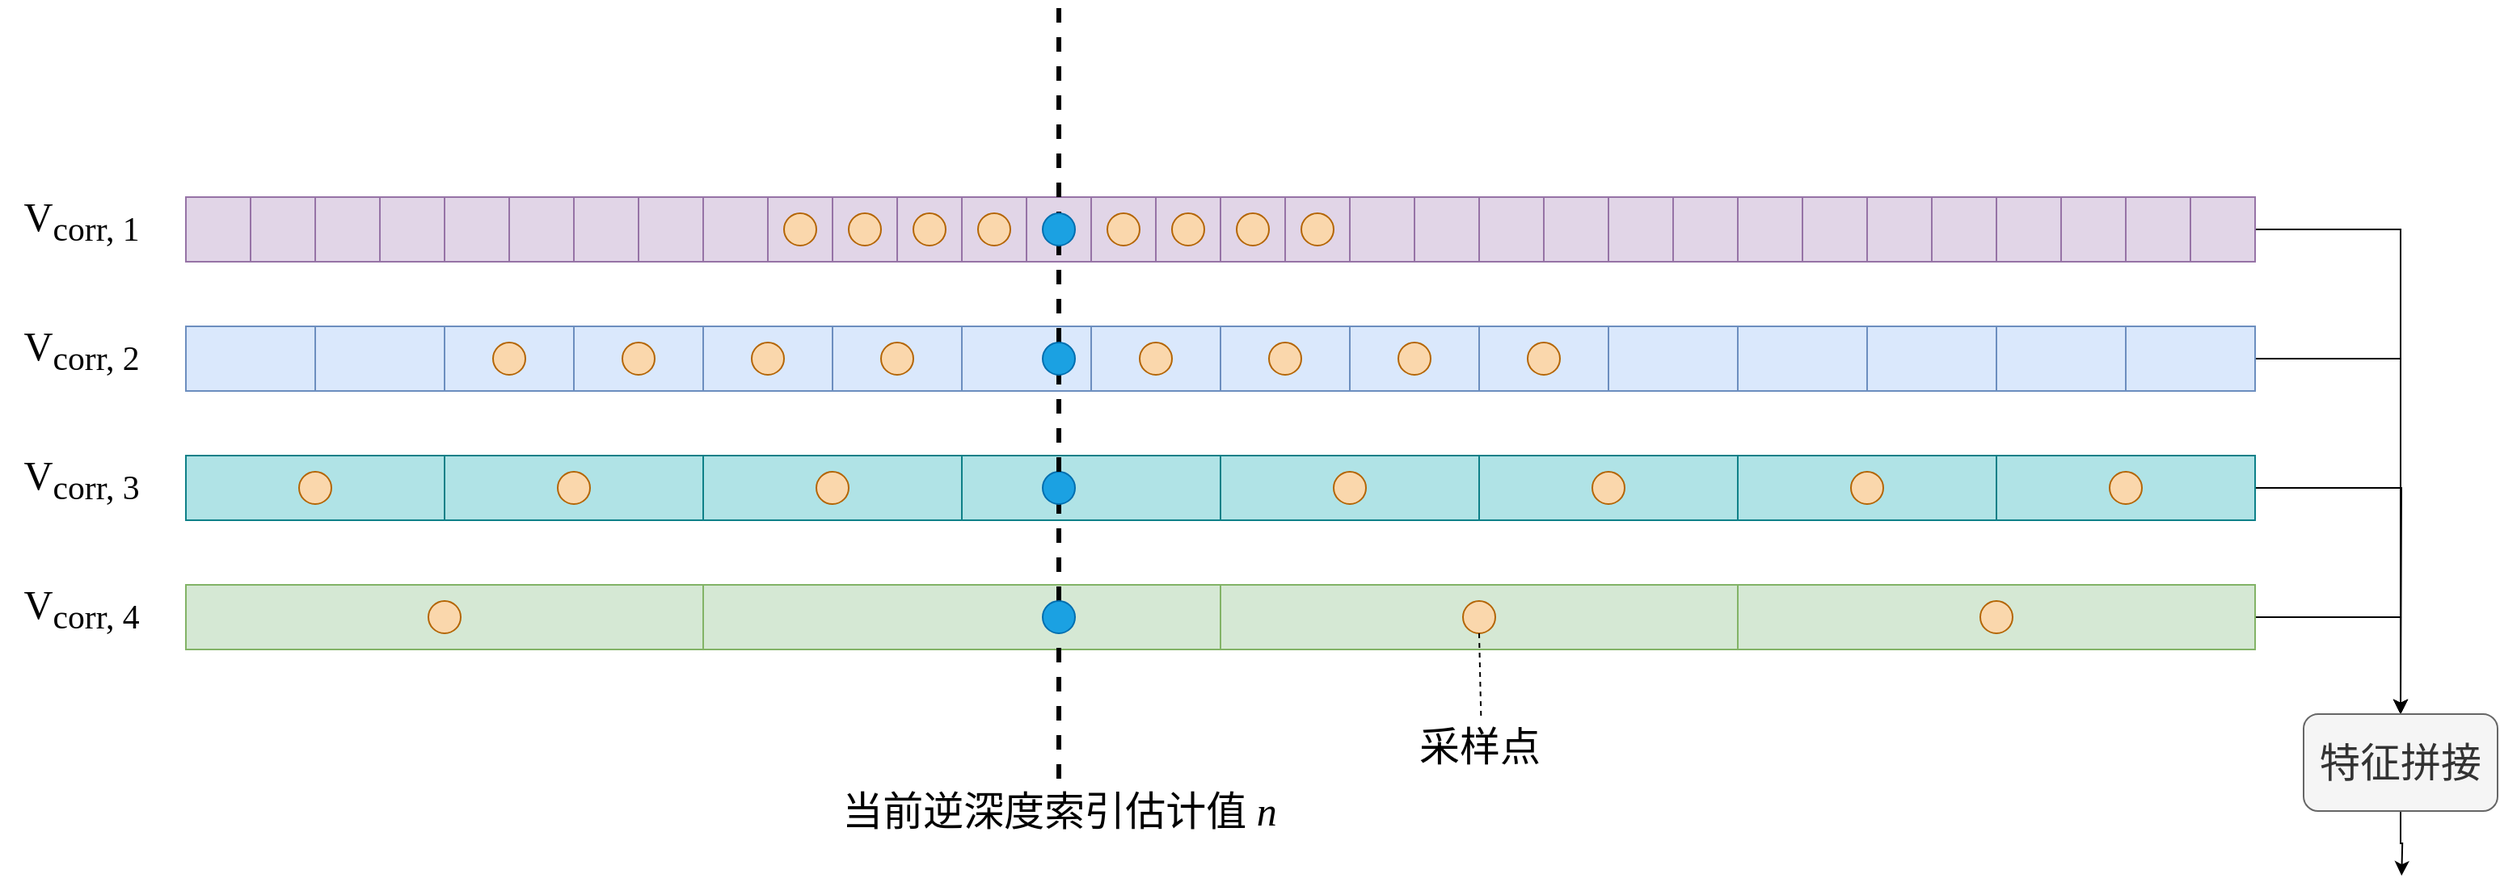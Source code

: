 <mxfile version="26.1.1">
  <diagram name="第 1 页" id="7dozvBvQt8dywPDQcPjt">
    <mxGraphModel dx="2377" dy="1315" grid="1" gridSize="10" guides="1" tooltips="1" connect="1" arrows="1" fold="1" page="1" pageScale="1" pageWidth="1600" pageHeight="900" math="0" shadow="0">
      <root>
        <mxCell id="0" />
        <mxCell id="1" parent="0" />
        <mxCell id="7EEdeznbNVHkcVCXxvmR-1" value="" style="rounded=0;whiteSpace=wrap;html=1;fillColor=#e1d5e7;strokeColor=#9673a6;" parent="1" vertex="1">
          <mxGeometry x="460" y="160" width="40" height="40" as="geometry" />
        </mxCell>
        <mxCell id="7EEdeznbNVHkcVCXxvmR-2" value="" style="rounded=0;whiteSpace=wrap;html=1;fillColor=#e1d5e7;strokeColor=#9673a6;" parent="1" vertex="1">
          <mxGeometry x="500" y="160" width="40" height="40" as="geometry" />
        </mxCell>
        <mxCell id="7EEdeznbNVHkcVCXxvmR-3" value="" style="rounded=0;whiteSpace=wrap;html=1;fillColor=#e1d5e7;strokeColor=#9673a6;" parent="1" vertex="1">
          <mxGeometry x="540" y="160" width="40" height="40" as="geometry" />
        </mxCell>
        <mxCell id="7EEdeznbNVHkcVCXxvmR-4" value="" style="rounded=0;whiteSpace=wrap;html=1;fillColor=#e1d5e7;strokeColor=#9673a6;" parent="1" vertex="1">
          <mxGeometry x="580" y="160" width="40" height="40" as="geometry" />
        </mxCell>
        <mxCell id="7EEdeznbNVHkcVCXxvmR-5" value="" style="rounded=0;whiteSpace=wrap;html=1;fillColor=#e1d5e7;strokeColor=#9673a6;" parent="1" vertex="1">
          <mxGeometry x="620" y="160" width="40" height="40" as="geometry" />
        </mxCell>
        <mxCell id="7EEdeznbNVHkcVCXxvmR-6" value="" style="rounded=0;whiteSpace=wrap;html=1;fillColor=#e1d5e7;strokeColor=#9673a6;" parent="1" vertex="1">
          <mxGeometry x="660" y="160" width="40" height="40" as="geometry" />
        </mxCell>
        <mxCell id="7EEdeznbNVHkcVCXxvmR-7" value="" style="rounded=0;whiteSpace=wrap;html=1;fillColor=#e1d5e7;strokeColor=#9673a6;" parent="1" vertex="1">
          <mxGeometry x="700" y="160" width="40" height="40" as="geometry" />
        </mxCell>
        <mxCell id="7EEdeznbNVHkcVCXxvmR-8" value="" style="rounded=0;whiteSpace=wrap;html=1;fillColor=#e1d5e7;strokeColor=#9673a6;" parent="1" vertex="1">
          <mxGeometry x="740" y="160" width="40" height="40" as="geometry" />
        </mxCell>
        <mxCell id="7EEdeznbNVHkcVCXxvmR-9" value="" style="rounded=0;whiteSpace=wrap;html=1;fillColor=#dae8fc;strokeColor=#6c8ebf;" parent="1" vertex="1">
          <mxGeometry x="140" y="240" width="80" height="40" as="geometry" />
        </mxCell>
        <mxCell id="7EEdeznbNVHkcVCXxvmR-10" value="" style="rounded=0;whiteSpace=wrap;html=1;fillColor=#e1d5e7;strokeColor=#9673a6;" parent="1" vertex="1">
          <mxGeometry x="780" y="160" width="40" height="40" as="geometry" />
        </mxCell>
        <mxCell id="7EEdeznbNVHkcVCXxvmR-11" value="" style="rounded=0;whiteSpace=wrap;html=1;fillColor=#e1d5e7;strokeColor=#9673a6;" parent="1" vertex="1">
          <mxGeometry x="820" y="160" width="40" height="40" as="geometry" />
        </mxCell>
        <mxCell id="7EEdeznbNVHkcVCXxvmR-12" value="" style="rounded=0;whiteSpace=wrap;html=1;fillColor=#e1d5e7;strokeColor=#9673a6;" parent="1" vertex="1">
          <mxGeometry x="860" y="160" width="40" height="40" as="geometry" />
        </mxCell>
        <mxCell id="7EEdeznbNVHkcVCXxvmR-13" value="" style="rounded=0;whiteSpace=wrap;html=1;fillColor=#e1d5e7;strokeColor=#9673a6;" parent="1" vertex="1">
          <mxGeometry x="900" y="160" width="40" height="40" as="geometry" />
        </mxCell>
        <mxCell id="7EEdeznbNVHkcVCXxvmR-14" value="" style="rounded=0;whiteSpace=wrap;html=1;fillColor=#e1d5e7;strokeColor=#9673a6;" parent="1" vertex="1">
          <mxGeometry x="940" y="160" width="40" height="40" as="geometry" />
        </mxCell>
        <mxCell id="7EEdeznbNVHkcVCXxvmR-15" value="" style="rounded=0;whiteSpace=wrap;html=1;fillColor=#e1d5e7;strokeColor=#9673a6;" parent="1" vertex="1">
          <mxGeometry x="980" y="160" width="40" height="40" as="geometry" />
        </mxCell>
        <mxCell id="7EEdeznbNVHkcVCXxvmR-16" value="" style="rounded=0;whiteSpace=wrap;html=1;fillColor=#e1d5e7;strokeColor=#9673a6;" parent="1" vertex="1">
          <mxGeometry x="1020" y="160" width="40" height="40" as="geometry" />
        </mxCell>
        <mxCell id="7EEdeznbNVHkcVCXxvmR-17" value="" style="rounded=0;whiteSpace=wrap;html=1;fillColor=#e1d5e7;strokeColor=#9673a6;" parent="1" vertex="1">
          <mxGeometry x="1060" y="160" width="40" height="40" as="geometry" />
        </mxCell>
        <mxCell id="7EEdeznbNVHkcVCXxvmR-18" value="" style="rounded=0;whiteSpace=wrap;html=1;fillColor=#e1d5e7;strokeColor=#9673a6;" parent="1" vertex="1">
          <mxGeometry x="140" y="160" width="40" height="40" as="geometry" />
        </mxCell>
        <mxCell id="7EEdeznbNVHkcVCXxvmR-19" value="" style="rounded=0;whiteSpace=wrap;html=1;fillColor=#e1d5e7;strokeColor=#9673a6;" parent="1" vertex="1">
          <mxGeometry x="180" y="160" width="40" height="40" as="geometry" />
        </mxCell>
        <mxCell id="7EEdeznbNVHkcVCXxvmR-20" value="" style="rounded=0;whiteSpace=wrap;html=1;fillColor=#e1d5e7;strokeColor=#9673a6;" parent="1" vertex="1">
          <mxGeometry x="220" y="160" width="40" height="40" as="geometry" />
        </mxCell>
        <mxCell id="7EEdeznbNVHkcVCXxvmR-21" value="" style="rounded=0;whiteSpace=wrap;html=1;fillColor=#e1d5e7;strokeColor=#9673a6;" parent="1" vertex="1">
          <mxGeometry x="260" y="160" width="40" height="40" as="geometry" />
        </mxCell>
        <mxCell id="7EEdeznbNVHkcVCXxvmR-22" value="" style="rounded=0;whiteSpace=wrap;html=1;fillColor=#e1d5e7;strokeColor=#9673a6;" parent="1" vertex="1">
          <mxGeometry x="300" y="160" width="40" height="40" as="geometry" />
        </mxCell>
        <mxCell id="7EEdeznbNVHkcVCXxvmR-23" value="" style="rounded=0;whiteSpace=wrap;html=1;fillColor=#e1d5e7;strokeColor=#9673a6;" parent="1" vertex="1">
          <mxGeometry x="340" y="160" width="40" height="40" as="geometry" />
        </mxCell>
        <mxCell id="7EEdeznbNVHkcVCXxvmR-24" value="" style="rounded=0;whiteSpace=wrap;html=1;fillColor=#e1d5e7;strokeColor=#9673a6;" parent="1" vertex="1">
          <mxGeometry x="380" y="160" width="40" height="40" as="geometry" />
        </mxCell>
        <mxCell id="7EEdeznbNVHkcVCXxvmR-25" value="" style="rounded=0;whiteSpace=wrap;html=1;fillColor=#e1d5e7;strokeColor=#9673a6;" parent="1" vertex="1">
          <mxGeometry x="420" y="160" width="40" height="40" as="geometry" />
        </mxCell>
        <mxCell id="7EEdeznbNVHkcVCXxvmR-26" value="" style="rounded=0;whiteSpace=wrap;html=1;fillColor=#dae8fc;strokeColor=#6c8ebf;" parent="1" vertex="1">
          <mxGeometry x="220" y="240" width="80" height="40" as="geometry" />
        </mxCell>
        <mxCell id="7EEdeznbNVHkcVCXxvmR-29" value="" style="rounded=0;whiteSpace=wrap;html=1;fillColor=#dae8fc;strokeColor=#6c8ebf;" parent="1" vertex="1">
          <mxGeometry x="300" y="240" width="80" height="40" as="geometry" />
        </mxCell>
        <mxCell id="7EEdeznbNVHkcVCXxvmR-30" value="" style="rounded=0;whiteSpace=wrap;html=1;fillColor=#dae8fc;strokeColor=#6c8ebf;" parent="1" vertex="1">
          <mxGeometry x="380" y="240" width="80" height="40" as="geometry" />
        </mxCell>
        <mxCell id="7EEdeznbNVHkcVCXxvmR-31" value="" style="rounded=0;whiteSpace=wrap;html=1;fillColor=#dae8fc;strokeColor=#6c8ebf;" parent="1" vertex="1">
          <mxGeometry x="460" y="240" width="80" height="40" as="geometry" />
        </mxCell>
        <mxCell id="7EEdeznbNVHkcVCXxvmR-32" value="" style="rounded=0;whiteSpace=wrap;html=1;fillColor=#dae8fc;strokeColor=#6c8ebf;" parent="1" vertex="1">
          <mxGeometry x="540" y="240" width="80" height="40" as="geometry" />
        </mxCell>
        <mxCell id="7EEdeznbNVHkcVCXxvmR-33" value="" style="rounded=0;whiteSpace=wrap;html=1;fillColor=#dae8fc;strokeColor=#6c8ebf;" parent="1" vertex="1">
          <mxGeometry x="620" y="240" width="80" height="40" as="geometry" />
        </mxCell>
        <mxCell id="7EEdeznbNVHkcVCXxvmR-34" value="" style="rounded=0;whiteSpace=wrap;html=1;fillColor=#dae8fc;strokeColor=#6c8ebf;" parent="1" vertex="1">
          <mxGeometry x="700" y="240" width="80" height="40" as="geometry" />
        </mxCell>
        <mxCell id="7EEdeznbNVHkcVCXxvmR-35" value="" style="rounded=0;whiteSpace=wrap;html=1;fillColor=#dae8fc;strokeColor=#6c8ebf;" parent="1" vertex="1">
          <mxGeometry x="780" y="240" width="80" height="40" as="geometry" />
        </mxCell>
        <mxCell id="7EEdeznbNVHkcVCXxvmR-36" value="" style="rounded=0;whiteSpace=wrap;html=1;fillColor=#dae8fc;strokeColor=#6c8ebf;" parent="1" vertex="1">
          <mxGeometry x="860" y="240" width="80" height="40" as="geometry" />
        </mxCell>
        <mxCell id="7EEdeznbNVHkcVCXxvmR-37" value="" style="rounded=0;whiteSpace=wrap;html=1;fillColor=#dae8fc;strokeColor=#6c8ebf;" parent="1" vertex="1">
          <mxGeometry x="940" y="240" width="80" height="40" as="geometry" />
        </mxCell>
        <mxCell id="7EEdeznbNVHkcVCXxvmR-38" value="" style="rounded=0;whiteSpace=wrap;html=1;fillColor=#dae8fc;strokeColor=#6c8ebf;" parent="1" vertex="1">
          <mxGeometry x="1020" y="240" width="80" height="40" as="geometry" />
        </mxCell>
        <mxCell id="7EEdeznbNVHkcVCXxvmR-39" value="" style="rounded=0;whiteSpace=wrap;html=1;fillColor=#b0e3e6;strokeColor=#0e8088;" parent="1" vertex="1">
          <mxGeometry x="140" y="320" width="160" height="40" as="geometry" />
        </mxCell>
        <mxCell id="7EEdeznbNVHkcVCXxvmR-40" value="" style="rounded=0;whiteSpace=wrap;html=1;fillColor=#b0e3e6;strokeColor=#0e8088;" parent="1" vertex="1">
          <mxGeometry x="300" y="320" width="160" height="40" as="geometry" />
        </mxCell>
        <mxCell id="7EEdeznbNVHkcVCXxvmR-41" value="" style="rounded=0;whiteSpace=wrap;html=1;fillColor=#b0e3e6;strokeColor=#0e8088;" parent="1" vertex="1">
          <mxGeometry x="460" y="320" width="160" height="40" as="geometry" />
        </mxCell>
        <mxCell id="7EEdeznbNVHkcVCXxvmR-42" value="" style="rounded=0;whiteSpace=wrap;html=1;fillColor=#b0e3e6;strokeColor=#0e8088;" parent="1" vertex="1">
          <mxGeometry x="620" y="320" width="160" height="40" as="geometry" />
        </mxCell>
        <mxCell id="7EEdeznbNVHkcVCXxvmR-43" value="" style="rounded=0;whiteSpace=wrap;html=1;fillColor=#b0e3e6;strokeColor=#0e8088;" parent="1" vertex="1">
          <mxGeometry x="780" y="320" width="160" height="40" as="geometry" />
        </mxCell>
        <mxCell id="7EEdeznbNVHkcVCXxvmR-44" value="" style="rounded=0;whiteSpace=wrap;html=1;fillColor=#b0e3e6;strokeColor=#0e8088;" parent="1" vertex="1">
          <mxGeometry x="940" y="320" width="160" height="40" as="geometry" />
        </mxCell>
        <mxCell id="7EEdeznbNVHkcVCXxvmR-45" value="" style="rounded=0;whiteSpace=wrap;html=1;fillColor=#e1d5e7;strokeColor=#9673a6;" parent="1" vertex="1">
          <mxGeometry x="1100" y="160" width="40" height="40" as="geometry" />
        </mxCell>
        <mxCell id="7EEdeznbNVHkcVCXxvmR-46" value="" style="rounded=0;whiteSpace=wrap;html=1;fillColor=#e1d5e7;strokeColor=#9673a6;" parent="1" vertex="1">
          <mxGeometry x="1140" y="160" width="40" height="40" as="geometry" />
        </mxCell>
        <mxCell id="7EEdeznbNVHkcVCXxvmR-47" value="" style="rounded=0;whiteSpace=wrap;html=1;fillColor=#e1d5e7;strokeColor=#9673a6;" parent="1" vertex="1">
          <mxGeometry x="1180" y="160" width="40" height="40" as="geometry" />
        </mxCell>
        <mxCell id="7EEdeznbNVHkcVCXxvmR-48" value="" style="rounded=0;whiteSpace=wrap;html=1;fillColor=#e1d5e7;strokeColor=#9673a6;" parent="1" vertex="1">
          <mxGeometry x="1220" y="160" width="40" height="40" as="geometry" />
        </mxCell>
        <mxCell id="7EEdeznbNVHkcVCXxvmR-49" value="" style="rounded=0;whiteSpace=wrap;html=1;fillColor=#dae8fc;strokeColor=#6c8ebf;" parent="1" vertex="1">
          <mxGeometry x="1100" y="240" width="80" height="40" as="geometry" />
        </mxCell>
        <mxCell id="7EEdeznbNVHkcVCXxvmR-50" value="" style="rounded=0;whiteSpace=wrap;html=1;fillColor=#dae8fc;strokeColor=#6c8ebf;" parent="1" vertex="1">
          <mxGeometry x="1180" y="240" width="80" height="40" as="geometry" />
        </mxCell>
        <mxCell id="7EEdeznbNVHkcVCXxvmR-51" value="" style="rounded=0;whiteSpace=wrap;html=1;fillColor=#b0e3e6;strokeColor=#0e8088;" parent="1" vertex="1">
          <mxGeometry x="1100" y="320" width="160" height="40" as="geometry" />
        </mxCell>
        <mxCell id="7EEdeznbNVHkcVCXxvmR-52" value="" style="rounded=0;whiteSpace=wrap;html=1;fillColor=#d5e8d4;strokeColor=#82b366;" parent="1" vertex="1">
          <mxGeometry x="140" y="400" width="320" height="40" as="geometry" />
        </mxCell>
        <mxCell id="7EEdeznbNVHkcVCXxvmR-54" value="" style="rounded=0;whiteSpace=wrap;html=1;fillColor=#d5e8d4;strokeColor=#82b366;" parent="1" vertex="1">
          <mxGeometry x="460" y="400" width="320" height="40" as="geometry" />
        </mxCell>
        <mxCell id="7EEdeznbNVHkcVCXxvmR-55" value="" style="rounded=0;whiteSpace=wrap;html=1;fillColor=#d5e8d4;strokeColor=#82b366;" parent="1" vertex="1">
          <mxGeometry x="780" y="400" width="320" height="40" as="geometry" />
        </mxCell>
        <mxCell id="7EEdeznbNVHkcVCXxvmR-105" style="edgeStyle=orthogonalEdgeStyle;rounded=0;orthogonalLoop=1;jettySize=auto;html=1;entryX=0.5;entryY=0;entryDx=0;entryDy=0;" parent="1" source="7EEdeznbNVHkcVCXxvmR-56" target="7EEdeznbNVHkcVCXxvmR-104" edge="1">
          <mxGeometry relative="1" as="geometry" />
        </mxCell>
        <mxCell id="7EEdeznbNVHkcVCXxvmR-56" value="" style="rounded=0;whiteSpace=wrap;html=1;fillColor=#d5e8d4;strokeColor=#82b366;" parent="1" vertex="1">
          <mxGeometry x="1100" y="400" width="320" height="40" as="geometry" />
        </mxCell>
        <mxCell id="7EEdeznbNVHkcVCXxvmR-106" style="edgeStyle=orthogonalEdgeStyle;rounded=0;orthogonalLoop=1;jettySize=auto;html=1;exitX=1;exitY=0.5;exitDx=0;exitDy=0;" parent="1" source="7EEdeznbNVHkcVCXxvmR-57" edge="1">
          <mxGeometry relative="1" as="geometry">
            <mxPoint x="1510.0" y="480.0" as="targetPoint" />
          </mxGeometry>
        </mxCell>
        <mxCell id="7EEdeznbNVHkcVCXxvmR-57" value="" style="rounded=0;whiteSpace=wrap;html=1;fillColor=#b0e3e6;strokeColor=#0e8088;" parent="1" vertex="1">
          <mxGeometry x="1260" y="320" width="160" height="40" as="geometry" />
        </mxCell>
        <mxCell id="7EEdeznbNVHkcVCXxvmR-58" value="" style="rounded=0;whiteSpace=wrap;html=1;fillColor=#dae8fc;strokeColor=#6c8ebf;" parent="1" vertex="1">
          <mxGeometry x="1260" y="240" width="80" height="40" as="geometry" />
        </mxCell>
        <mxCell id="7EEdeznbNVHkcVCXxvmR-107" style="edgeStyle=orthogonalEdgeStyle;rounded=0;orthogonalLoop=1;jettySize=auto;html=1;exitX=1;exitY=0.5;exitDx=0;exitDy=0;entryX=0.5;entryY=0;entryDx=0;entryDy=0;" parent="1" source="7EEdeznbNVHkcVCXxvmR-59" target="7EEdeznbNVHkcVCXxvmR-104" edge="1">
          <mxGeometry relative="1" as="geometry" />
        </mxCell>
        <mxCell id="7EEdeznbNVHkcVCXxvmR-59" value="" style="rounded=0;whiteSpace=wrap;html=1;fillColor=#dae8fc;strokeColor=#6c8ebf;" parent="1" vertex="1">
          <mxGeometry x="1340" y="240" width="80" height="40" as="geometry" />
        </mxCell>
        <mxCell id="7EEdeznbNVHkcVCXxvmR-60" value="" style="rounded=0;whiteSpace=wrap;html=1;fillColor=#e1d5e7;strokeColor=#9673a6;" parent="1" vertex="1">
          <mxGeometry x="1260" y="160" width="40" height="40" as="geometry" />
        </mxCell>
        <mxCell id="7EEdeznbNVHkcVCXxvmR-61" value="" style="rounded=0;whiteSpace=wrap;html=1;fillColor=#e1d5e7;strokeColor=#9673a6;" parent="1" vertex="1">
          <mxGeometry x="1300" y="160" width="40" height="40" as="geometry" />
        </mxCell>
        <mxCell id="7EEdeznbNVHkcVCXxvmR-62" value="" style="rounded=0;whiteSpace=wrap;html=1;fillColor=#e1d5e7;strokeColor=#9673a6;" parent="1" vertex="1">
          <mxGeometry x="1340" y="160" width="40" height="40" as="geometry" />
        </mxCell>
        <mxCell id="7EEdeznbNVHkcVCXxvmR-108" style="edgeStyle=orthogonalEdgeStyle;rounded=0;orthogonalLoop=1;jettySize=auto;html=1;" parent="1" source="7EEdeznbNVHkcVCXxvmR-63" target="7EEdeznbNVHkcVCXxvmR-104" edge="1">
          <mxGeometry relative="1" as="geometry" />
        </mxCell>
        <mxCell id="7EEdeznbNVHkcVCXxvmR-63" value="" style="rounded=0;whiteSpace=wrap;html=1;fillColor=#e1d5e7;strokeColor=#9673a6;" parent="1" vertex="1">
          <mxGeometry x="1380" y="160" width="40" height="40" as="geometry" />
        </mxCell>
        <mxCell id="7EEdeznbNVHkcVCXxvmR-65" value="" style="ellipse;whiteSpace=wrap;html=1;aspect=fixed;fillColor=#fad7ac;strokeColor=#b46504;" parent="1" vertex="1">
          <mxGeometry x="710" y="170" width="20" height="20" as="geometry" />
        </mxCell>
        <mxCell id="7EEdeznbNVHkcVCXxvmR-66" value="" style="ellipse;whiteSpace=wrap;html=1;aspect=fixed;fillColor=#fad7ac;strokeColor=#b46504;" parent="1" vertex="1">
          <mxGeometry x="750" y="170" width="20" height="20" as="geometry" />
        </mxCell>
        <mxCell id="7EEdeznbNVHkcVCXxvmR-67" value="" style="ellipse;whiteSpace=wrap;html=1;aspect=fixed;fillColor=#fad7ac;strokeColor=#b46504;" parent="1" vertex="1">
          <mxGeometry x="790" y="170" width="20" height="20" as="geometry" />
        </mxCell>
        <mxCell id="7EEdeznbNVHkcVCXxvmR-68" value="" style="ellipse;whiteSpace=wrap;html=1;aspect=fixed;fillColor=#fad7ac;strokeColor=#b46504;" parent="1" vertex="1">
          <mxGeometry x="830" y="170" width="20" height="20" as="geometry" />
        </mxCell>
        <mxCell id="7EEdeznbNVHkcVCXxvmR-69" value="" style="ellipse;whiteSpace=wrap;html=1;aspect=fixed;fillColor=#fad7ac;strokeColor=#b46504;" parent="1" vertex="1">
          <mxGeometry x="630" y="170" width="20" height="20" as="geometry" />
        </mxCell>
        <mxCell id="7EEdeznbNVHkcVCXxvmR-70" value="" style="ellipse;whiteSpace=wrap;html=1;aspect=fixed;fillColor=#fad7ac;strokeColor=#b46504;" parent="1" vertex="1">
          <mxGeometry x="590" y="170" width="20" height="20" as="geometry" />
        </mxCell>
        <mxCell id="7EEdeznbNVHkcVCXxvmR-71" value="" style="ellipse;whiteSpace=wrap;html=1;aspect=fixed;fillColor=#fad7ac;strokeColor=#b46504;" parent="1" vertex="1">
          <mxGeometry x="550" y="170" width="20" height="20" as="geometry" />
        </mxCell>
        <mxCell id="7EEdeznbNVHkcVCXxvmR-72" value="" style="ellipse;whiteSpace=wrap;html=1;aspect=fixed;fillColor=#fad7ac;strokeColor=#b46504;" parent="1" vertex="1">
          <mxGeometry x="510" y="170" width="20" height="20" as="geometry" />
        </mxCell>
        <mxCell id="7EEdeznbNVHkcVCXxvmR-73" value="" style="endArrow=none;dashed=1;html=1;rounded=0;strokeWidth=3;" parent="1" source="7EEdeznbNVHkcVCXxvmR-74" edge="1">
          <mxGeometry width="50" height="50" relative="1" as="geometry">
            <mxPoint x="680" y="520" as="sourcePoint" />
            <mxPoint x="680" y="40" as="targetPoint" />
          </mxGeometry>
        </mxCell>
        <mxCell id="7EEdeznbNVHkcVCXxvmR-64" value="" style="ellipse;whiteSpace=wrap;html=1;aspect=fixed;fillColor=#1ba1e2;strokeColor=#006EAF;fontColor=#ffffff;" parent="1" vertex="1">
          <mxGeometry x="670" y="170" width="20" height="20" as="geometry" />
        </mxCell>
        <mxCell id="7EEdeznbNVHkcVCXxvmR-76" value="" style="endArrow=none;dashed=1;html=1;rounded=0;strokeWidth=3;" parent="1" source="7EEdeznbNVHkcVCXxvmR-77" target="7EEdeznbNVHkcVCXxvmR-75" edge="1">
          <mxGeometry width="50" height="50" relative="1" as="geometry">
            <mxPoint x="680" y="520" as="sourcePoint" />
            <mxPoint x="680" y="40" as="targetPoint" />
          </mxGeometry>
        </mxCell>
        <mxCell id="7EEdeznbNVHkcVCXxvmR-75" value="" style="ellipse;whiteSpace=wrap;html=1;aspect=fixed;fillColor=#1ba1e2;strokeColor=#006EAF;fontColor=#ffffff;" parent="1" vertex="1">
          <mxGeometry x="670" y="330" width="20" height="20" as="geometry" />
        </mxCell>
        <mxCell id="7EEdeznbNVHkcVCXxvmR-78" value="" style="endArrow=none;dashed=1;html=1;rounded=0;strokeWidth=3;" parent="1" target="7EEdeznbNVHkcVCXxvmR-77" edge="1">
          <mxGeometry width="50" height="50" relative="1" as="geometry">
            <mxPoint x="680" y="520" as="sourcePoint" />
            <mxPoint x="680" y="350" as="targetPoint" />
          </mxGeometry>
        </mxCell>
        <mxCell id="7EEdeznbNVHkcVCXxvmR-77" value="" style="ellipse;whiteSpace=wrap;html=1;aspect=fixed;fillColor=#1ba1e2;strokeColor=#006EAF;fontColor=#ffffff;" parent="1" vertex="1">
          <mxGeometry x="670" y="410" width="20" height="20" as="geometry" />
        </mxCell>
        <mxCell id="7EEdeznbNVHkcVCXxvmR-79" value="" style="endArrow=none;dashed=1;html=1;rounded=0;strokeWidth=3;" parent="1" source="7EEdeznbNVHkcVCXxvmR-75" target="7EEdeznbNVHkcVCXxvmR-74" edge="1">
          <mxGeometry width="50" height="50" relative="1" as="geometry">
            <mxPoint x="680" y="330" as="sourcePoint" />
            <mxPoint x="680" y="40" as="targetPoint" />
          </mxGeometry>
        </mxCell>
        <mxCell id="7EEdeznbNVHkcVCXxvmR-74" value="" style="ellipse;whiteSpace=wrap;html=1;aspect=fixed;fillColor=#1ba1e2;strokeColor=#006EAF;fontColor=#ffffff;" parent="1" vertex="1">
          <mxGeometry x="670" y="250" width="20" height="20" as="geometry" />
        </mxCell>
        <mxCell id="7EEdeznbNVHkcVCXxvmR-80" value="" style="ellipse;whiteSpace=wrap;html=1;aspect=fixed;fillColor=#fad7ac;strokeColor=#b46504;" parent="1" vertex="1">
          <mxGeometry x="570" y="250" width="20" height="20" as="geometry" />
        </mxCell>
        <mxCell id="7EEdeznbNVHkcVCXxvmR-81" value="" style="ellipse;whiteSpace=wrap;html=1;aspect=fixed;fillColor=#fad7ac;strokeColor=#b46504;" parent="1" vertex="1">
          <mxGeometry x="490" y="250" width="20" height="20" as="geometry" />
        </mxCell>
        <mxCell id="7EEdeznbNVHkcVCXxvmR-82" value="" style="ellipse;whiteSpace=wrap;html=1;aspect=fixed;fillColor=#fad7ac;strokeColor=#b46504;" parent="1" vertex="1">
          <mxGeometry x="410" y="250" width="20" height="20" as="geometry" />
        </mxCell>
        <mxCell id="7EEdeznbNVHkcVCXxvmR-83" value="" style="ellipse;whiteSpace=wrap;html=1;aspect=fixed;fillColor=#fad7ac;strokeColor=#b46504;" parent="1" vertex="1">
          <mxGeometry x="330" y="250" width="20" height="20" as="geometry" />
        </mxCell>
        <mxCell id="7EEdeznbNVHkcVCXxvmR-84" value="" style="ellipse;whiteSpace=wrap;html=1;aspect=fixed;fillColor=#fad7ac;strokeColor=#b46504;" parent="1" vertex="1">
          <mxGeometry x="730" y="250" width="20" height="20" as="geometry" />
        </mxCell>
        <mxCell id="7EEdeznbNVHkcVCXxvmR-85" value="V&lt;sub&gt;corr, 1&lt;/sub&gt;" style="text;html=1;align=center;verticalAlign=middle;resizable=0;points=[];autosize=1;strokeColor=none;fillColor=none;fontFamily=Times New Roman;fontSize=25;" parent="1" vertex="1">
          <mxGeometry x="25" y="150" width="100" height="50" as="geometry" />
        </mxCell>
        <mxCell id="7EEdeznbNVHkcVCXxvmR-86" value="V&lt;sub&gt;corr, 2&lt;/sub&gt;" style="text;html=1;align=center;verticalAlign=middle;resizable=0;points=[];autosize=1;strokeColor=none;fillColor=none;fontFamily=Times New Roman;fontSize=25;" parent="1" vertex="1">
          <mxGeometry x="25" y="230" width="100" height="50" as="geometry" />
        </mxCell>
        <mxCell id="7EEdeznbNVHkcVCXxvmR-87" value="V&lt;sub&gt;corr, 3&lt;/sub&gt;" style="text;html=1;align=center;verticalAlign=middle;resizable=0;points=[];autosize=1;strokeColor=none;fillColor=none;fontFamily=Times New Roman;fontSize=25;" parent="1" vertex="1">
          <mxGeometry x="25" y="310" width="100" height="50" as="geometry" />
        </mxCell>
        <mxCell id="7EEdeznbNVHkcVCXxvmR-88" value="V&lt;sub&gt;corr, 4&lt;/sub&gt;" style="text;html=1;align=center;verticalAlign=middle;resizable=0;points=[];autosize=1;strokeColor=none;fillColor=none;fontFamily=Times New Roman;fontSize=25;" parent="1" vertex="1">
          <mxGeometry x="25" y="390" width="100" height="50" as="geometry" />
        </mxCell>
        <mxCell id="7EEdeznbNVHkcVCXxvmR-89" value="" style="ellipse;whiteSpace=wrap;html=1;aspect=fixed;fillColor=#fad7ac;strokeColor=#b46504;" parent="1" vertex="1">
          <mxGeometry x="810" y="250" width="20" height="20" as="geometry" />
        </mxCell>
        <mxCell id="7EEdeznbNVHkcVCXxvmR-90" value="" style="ellipse;whiteSpace=wrap;html=1;aspect=fixed;fillColor=#fad7ac;strokeColor=#b46504;" parent="1" vertex="1">
          <mxGeometry x="890" y="250" width="20" height="20" as="geometry" />
        </mxCell>
        <mxCell id="7EEdeznbNVHkcVCXxvmR-91" value="" style="ellipse;whiteSpace=wrap;html=1;aspect=fixed;fillColor=#fad7ac;strokeColor=#b46504;" parent="1" vertex="1">
          <mxGeometry x="970" y="250" width="20" height="20" as="geometry" />
        </mxCell>
        <mxCell id="7EEdeznbNVHkcVCXxvmR-92" value="" style="ellipse;whiteSpace=wrap;html=1;aspect=fixed;fillColor=#fad7ac;strokeColor=#b46504;" parent="1" vertex="1">
          <mxGeometry x="530" y="330" width="20" height="20" as="geometry" />
        </mxCell>
        <mxCell id="7EEdeznbNVHkcVCXxvmR-93" value="" style="ellipse;whiteSpace=wrap;html=1;aspect=fixed;fillColor=#fad7ac;strokeColor=#b46504;" parent="1" vertex="1">
          <mxGeometry x="370" y="330" width="20" height="20" as="geometry" />
        </mxCell>
        <mxCell id="7EEdeznbNVHkcVCXxvmR-94" value="" style="ellipse;whiteSpace=wrap;html=1;aspect=fixed;fillColor=#fad7ac;strokeColor=#b46504;" parent="1" vertex="1">
          <mxGeometry x="210" y="330" width="20" height="20" as="geometry" />
        </mxCell>
        <mxCell id="7EEdeznbNVHkcVCXxvmR-95" value="" style="ellipse;whiteSpace=wrap;html=1;aspect=fixed;fillColor=#fad7ac;strokeColor=#b46504;" parent="1" vertex="1">
          <mxGeometry x="850" y="330" width="20" height="20" as="geometry" />
        </mxCell>
        <mxCell id="7EEdeznbNVHkcVCXxvmR-96" value="" style="ellipse;whiteSpace=wrap;html=1;aspect=fixed;fillColor=#fad7ac;strokeColor=#b46504;" parent="1" vertex="1">
          <mxGeometry x="1010" y="330" width="20" height="20" as="geometry" />
        </mxCell>
        <mxCell id="7EEdeznbNVHkcVCXxvmR-97" value="" style="ellipse;whiteSpace=wrap;html=1;aspect=fixed;fillColor=#fad7ac;strokeColor=#b46504;" parent="1" vertex="1">
          <mxGeometry x="1170" y="330" width="20" height="20" as="geometry" />
        </mxCell>
        <mxCell id="7EEdeznbNVHkcVCXxvmR-98" value="" style="ellipse;whiteSpace=wrap;html=1;aspect=fixed;fillColor=#fad7ac;strokeColor=#b46504;" parent="1" vertex="1">
          <mxGeometry x="1330" y="330" width="20" height="20" as="geometry" />
        </mxCell>
        <mxCell id="7EEdeznbNVHkcVCXxvmR-99" value="" style="ellipse;whiteSpace=wrap;html=1;aspect=fixed;fillColor=#fad7ac;strokeColor=#b46504;" parent="1" vertex="1">
          <mxGeometry x="290" y="410" width="20" height="20" as="geometry" />
        </mxCell>
        <mxCell id="7EEdeznbNVHkcVCXxvmR-100" value="" style="ellipse;whiteSpace=wrap;html=1;aspect=fixed;fillColor=#fad7ac;strokeColor=#b46504;" parent="1" vertex="1">
          <mxGeometry x="1250" y="410" width="20" height="20" as="geometry" />
        </mxCell>
        <mxCell id="7EEdeznbNVHkcVCXxvmR-101" value="" style="ellipse;whiteSpace=wrap;html=1;aspect=fixed;fillColor=#fad7ac;strokeColor=#b46504;" parent="1" vertex="1">
          <mxGeometry x="930" y="410" width="20" height="20" as="geometry" />
        </mxCell>
        <mxCell id="7EEdeznbNVHkcVCXxvmR-109" style="edgeStyle=orthogonalEdgeStyle;rounded=0;orthogonalLoop=1;jettySize=auto;html=1;exitX=0.5;exitY=1;exitDx=0;exitDy=0;" parent="1" source="7EEdeznbNVHkcVCXxvmR-104" edge="1">
          <mxGeometry relative="1" as="geometry">
            <mxPoint x="1510.636" y="580.0" as="targetPoint" />
          </mxGeometry>
        </mxCell>
        <mxCell id="7EEdeznbNVHkcVCXxvmR-104" value="特征拼接" style="rounded=1;whiteSpace=wrap;html=1;fontFamily=Times New Roman;fontSize=25;fillColor=#f5f5f5;fontColor=#333333;strokeColor=#666666;" parent="1" vertex="1">
          <mxGeometry x="1450" y="480" width="120" height="60" as="geometry" />
        </mxCell>
        <mxCell id="7EEdeznbNVHkcVCXxvmR-110" value="当前逆深度索引估计值 &lt;i&gt;n&lt;/i&gt;" style="text;html=1;align=center;verticalAlign=middle;resizable=0;points=[];autosize=1;strokeColor=none;fillColor=none;fontFamily=Times New Roman;fontSize=25;fontStyle=0" parent="1" vertex="1">
          <mxGeometry x="535" y="520" width="290" height="40" as="geometry" />
        </mxCell>
        <mxCell id="-0DsJSZK-dr6U3UMHRUz-4" value="采样点" style="text;html=1;align=center;verticalAlign=middle;resizable=0;points=[];autosize=1;strokeColor=none;fillColor=none;fontSize=25;fontFamily=Times New Roman;" vertex="1" parent="1">
          <mxGeometry x="890" y="480" width="100" height="40" as="geometry" />
        </mxCell>
        <mxCell id="-0DsJSZK-dr6U3UMHRUz-5" style="rounded=0;orthogonalLoop=1;jettySize=auto;html=1;exitX=0.5;exitY=1;exitDx=0;exitDy=0;entryX=0.512;entryY=0.079;entryDx=0;entryDy=0;entryPerimeter=0;endArrow=none;startFill=0;dashed=1;" edge="1" parent="1" source="7EEdeznbNVHkcVCXxvmR-101" target="-0DsJSZK-dr6U3UMHRUz-4">
          <mxGeometry relative="1" as="geometry" />
        </mxCell>
      </root>
    </mxGraphModel>
  </diagram>
</mxfile>

